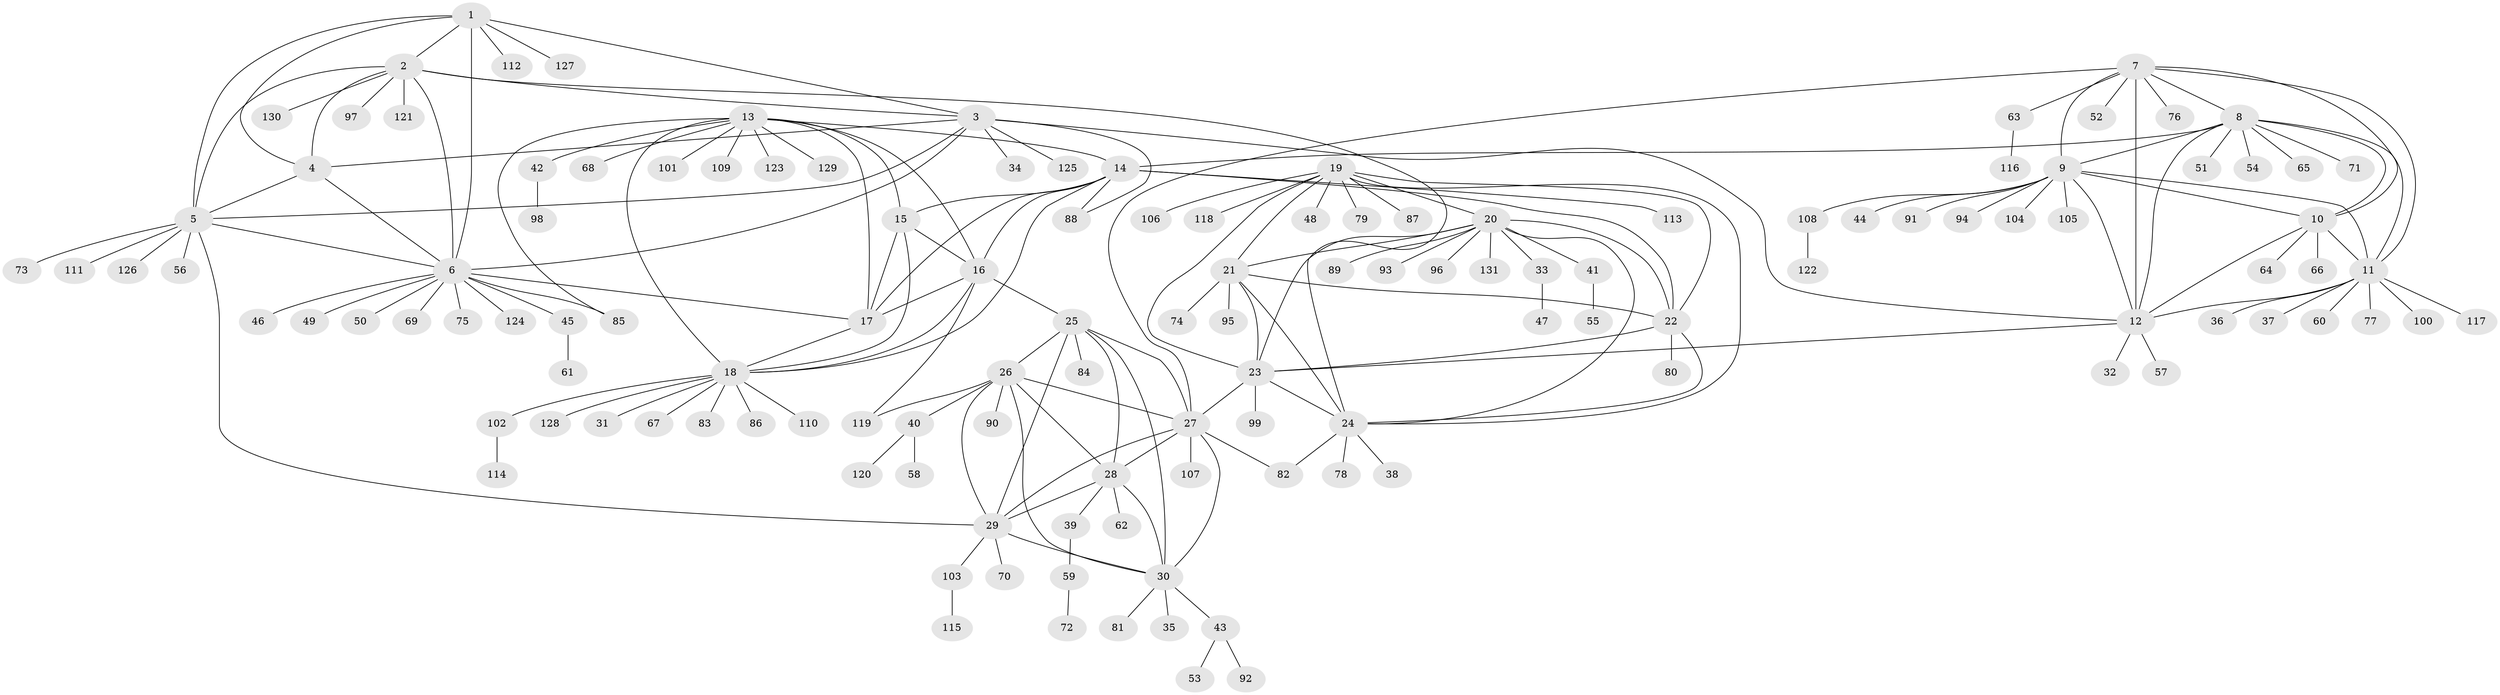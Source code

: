// coarse degree distribution, {4: 0.028037383177570093, 16: 0.009345794392523364, 7: 0.018691588785046728, 13: 0.018691588785046728, 8: 0.028037383177570093, 9: 0.009345794392523364, 10: 0.028037383177570093, 12: 0.018691588785046728, 5: 0.009345794392523364, 6: 0.018691588785046728, 11: 0.009345794392523364, 1: 0.719626168224299, 2: 0.08411214953271028}
// Generated by graph-tools (version 1.1) at 2025/42/03/06/25 10:42:12]
// undirected, 131 vertices, 190 edges
graph export_dot {
graph [start="1"]
  node [color=gray90,style=filled];
  1;
  2;
  3;
  4;
  5;
  6;
  7;
  8;
  9;
  10;
  11;
  12;
  13;
  14;
  15;
  16;
  17;
  18;
  19;
  20;
  21;
  22;
  23;
  24;
  25;
  26;
  27;
  28;
  29;
  30;
  31;
  32;
  33;
  34;
  35;
  36;
  37;
  38;
  39;
  40;
  41;
  42;
  43;
  44;
  45;
  46;
  47;
  48;
  49;
  50;
  51;
  52;
  53;
  54;
  55;
  56;
  57;
  58;
  59;
  60;
  61;
  62;
  63;
  64;
  65;
  66;
  67;
  68;
  69;
  70;
  71;
  72;
  73;
  74;
  75;
  76;
  77;
  78;
  79;
  80;
  81;
  82;
  83;
  84;
  85;
  86;
  87;
  88;
  89;
  90;
  91;
  92;
  93;
  94;
  95;
  96;
  97;
  98;
  99;
  100;
  101;
  102;
  103;
  104;
  105;
  106;
  107;
  108;
  109;
  110;
  111;
  112;
  113;
  114;
  115;
  116;
  117;
  118;
  119;
  120;
  121;
  122;
  123;
  124;
  125;
  126;
  127;
  128;
  129;
  130;
  131;
  1 -- 2;
  1 -- 3;
  1 -- 4;
  1 -- 5;
  1 -- 6;
  1 -- 112;
  1 -- 127;
  2 -- 3;
  2 -- 4;
  2 -- 5;
  2 -- 6;
  2 -- 24;
  2 -- 97;
  2 -- 121;
  2 -- 130;
  3 -- 4;
  3 -- 5;
  3 -- 6;
  3 -- 12;
  3 -- 34;
  3 -- 88;
  3 -- 125;
  4 -- 5;
  4 -- 6;
  5 -- 6;
  5 -- 29;
  5 -- 56;
  5 -- 73;
  5 -- 111;
  5 -- 126;
  6 -- 17;
  6 -- 45;
  6 -- 46;
  6 -- 49;
  6 -- 50;
  6 -- 69;
  6 -- 75;
  6 -- 85;
  6 -- 124;
  7 -- 8;
  7 -- 9;
  7 -- 10;
  7 -- 11;
  7 -- 12;
  7 -- 27;
  7 -- 52;
  7 -- 63;
  7 -- 76;
  8 -- 9;
  8 -- 10;
  8 -- 11;
  8 -- 12;
  8 -- 14;
  8 -- 51;
  8 -- 54;
  8 -- 65;
  8 -- 71;
  9 -- 10;
  9 -- 11;
  9 -- 12;
  9 -- 44;
  9 -- 91;
  9 -- 94;
  9 -- 104;
  9 -- 105;
  9 -- 108;
  10 -- 11;
  10 -- 12;
  10 -- 64;
  10 -- 66;
  11 -- 12;
  11 -- 36;
  11 -- 37;
  11 -- 60;
  11 -- 77;
  11 -- 100;
  11 -- 117;
  12 -- 23;
  12 -- 32;
  12 -- 57;
  13 -- 14;
  13 -- 15;
  13 -- 16;
  13 -- 17;
  13 -- 18;
  13 -- 42;
  13 -- 68;
  13 -- 85;
  13 -- 101;
  13 -- 109;
  13 -- 123;
  13 -- 129;
  14 -- 15;
  14 -- 16;
  14 -- 17;
  14 -- 18;
  14 -- 22;
  14 -- 88;
  14 -- 113;
  15 -- 16;
  15 -- 17;
  15 -- 18;
  16 -- 17;
  16 -- 18;
  16 -- 25;
  16 -- 119;
  17 -- 18;
  18 -- 31;
  18 -- 67;
  18 -- 83;
  18 -- 86;
  18 -- 102;
  18 -- 110;
  18 -- 128;
  19 -- 20;
  19 -- 21;
  19 -- 22;
  19 -- 23;
  19 -- 24;
  19 -- 48;
  19 -- 79;
  19 -- 87;
  19 -- 106;
  19 -- 118;
  20 -- 21;
  20 -- 22;
  20 -- 23;
  20 -- 24;
  20 -- 33;
  20 -- 41;
  20 -- 89;
  20 -- 93;
  20 -- 96;
  20 -- 131;
  21 -- 22;
  21 -- 23;
  21 -- 24;
  21 -- 74;
  21 -- 95;
  22 -- 23;
  22 -- 24;
  22 -- 80;
  23 -- 24;
  23 -- 27;
  23 -- 99;
  24 -- 38;
  24 -- 78;
  24 -- 82;
  25 -- 26;
  25 -- 27;
  25 -- 28;
  25 -- 29;
  25 -- 30;
  25 -- 84;
  26 -- 27;
  26 -- 28;
  26 -- 29;
  26 -- 30;
  26 -- 40;
  26 -- 90;
  26 -- 119;
  27 -- 28;
  27 -- 29;
  27 -- 30;
  27 -- 82;
  27 -- 107;
  28 -- 29;
  28 -- 30;
  28 -- 39;
  28 -- 62;
  29 -- 30;
  29 -- 70;
  29 -- 103;
  30 -- 35;
  30 -- 43;
  30 -- 81;
  33 -- 47;
  39 -- 59;
  40 -- 58;
  40 -- 120;
  41 -- 55;
  42 -- 98;
  43 -- 53;
  43 -- 92;
  45 -- 61;
  59 -- 72;
  63 -- 116;
  102 -- 114;
  103 -- 115;
  108 -- 122;
}
